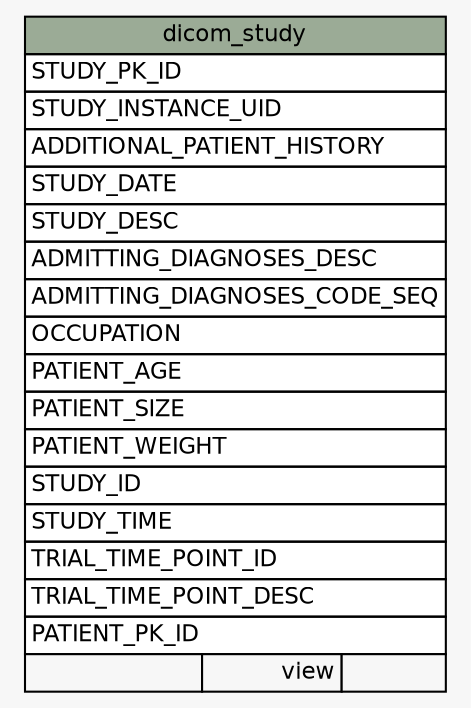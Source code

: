 // dot 2.16.1 on Linux 2.6.25.6-27.fc8
digraph "dicom_study" {
  graph [
    rankdir="RL"
    bgcolor="#f7f7f7"
  ];
  node [
    fontname="Helvetica"
    fontsize="11"
    shape="plaintext"
  ];
  edge [
    arrowsize="0.8"
  ];
  "dicom_study" [
    label=<
    <TABLE BORDER="0" CELLBORDER="1" CELLSPACING="0" BGCOLOR="#ffffff">
      <TR><TD PORT="dicom_study.heading" COLSPAN="3" BGCOLOR="#9bab96" ALIGN="CENTER">dicom_study</TD></TR>
      <TR><TD PORT="STUDY_PK_ID" COLSPAN="3" ALIGN="LEFT">STUDY_PK_ID</TD></TR>
      <TR><TD PORT="STUDY_INSTANCE_UID" COLSPAN="3" ALIGN="LEFT">STUDY_INSTANCE_UID</TD></TR>
      <TR><TD PORT="ADDITIONAL_PATIENT_HISTORY" COLSPAN="3" ALIGN="LEFT">ADDITIONAL_PATIENT_HISTORY</TD></TR>
      <TR><TD PORT="STUDY_DATE" COLSPAN="3" ALIGN="LEFT">STUDY_DATE</TD></TR>
      <TR><TD PORT="STUDY_DESC" COLSPAN="3" ALIGN="LEFT">STUDY_DESC</TD></TR>
      <TR><TD PORT="ADMITTING_DIAGNOSES_DESC" COLSPAN="3" ALIGN="LEFT">ADMITTING_DIAGNOSES_DESC</TD></TR>
      <TR><TD PORT="ADMITTING_DIAGNOSES_CODE_SEQ" COLSPAN="3" ALIGN="LEFT">ADMITTING_DIAGNOSES_CODE_SEQ</TD></TR>
      <TR><TD PORT="OCCUPATION" COLSPAN="3" ALIGN="LEFT">OCCUPATION</TD></TR>
      <TR><TD PORT="PATIENT_AGE" COLSPAN="3" ALIGN="LEFT">PATIENT_AGE</TD></TR>
      <TR><TD PORT="PATIENT_SIZE" COLSPAN="3" ALIGN="LEFT">PATIENT_SIZE</TD></TR>
      <TR><TD PORT="PATIENT_WEIGHT" COLSPAN="3" ALIGN="LEFT">PATIENT_WEIGHT</TD></TR>
      <TR><TD PORT="STUDY_ID" COLSPAN="3" ALIGN="LEFT">STUDY_ID</TD></TR>
      <TR><TD PORT="STUDY_TIME" COLSPAN="3" ALIGN="LEFT">STUDY_TIME</TD></TR>
      <TR><TD PORT="TRIAL_TIME_POINT_ID" COLSPAN="3" ALIGN="LEFT">TRIAL_TIME_POINT_ID</TD></TR>
      <TR><TD PORT="TRIAL_TIME_POINT_DESC" COLSPAN="3" ALIGN="LEFT">TRIAL_TIME_POINT_DESC</TD></TR>
      <TR><TD PORT="PATIENT_PK_ID" COLSPAN="3" ALIGN="LEFT">PATIENT_PK_ID</TD></TR>
      <TR><TD ALIGN="LEFT" BGCOLOR="#f7f7f7">  </TD><TD ALIGN="RIGHT" BGCOLOR="#f7f7f7">view</TD><TD ALIGN="RIGHT" BGCOLOR="#f7f7f7">  </TD></TR>
    </TABLE>>
    URL="tables/dicom_study.html#"
    tooltip="dicom_study"
  ];
}
